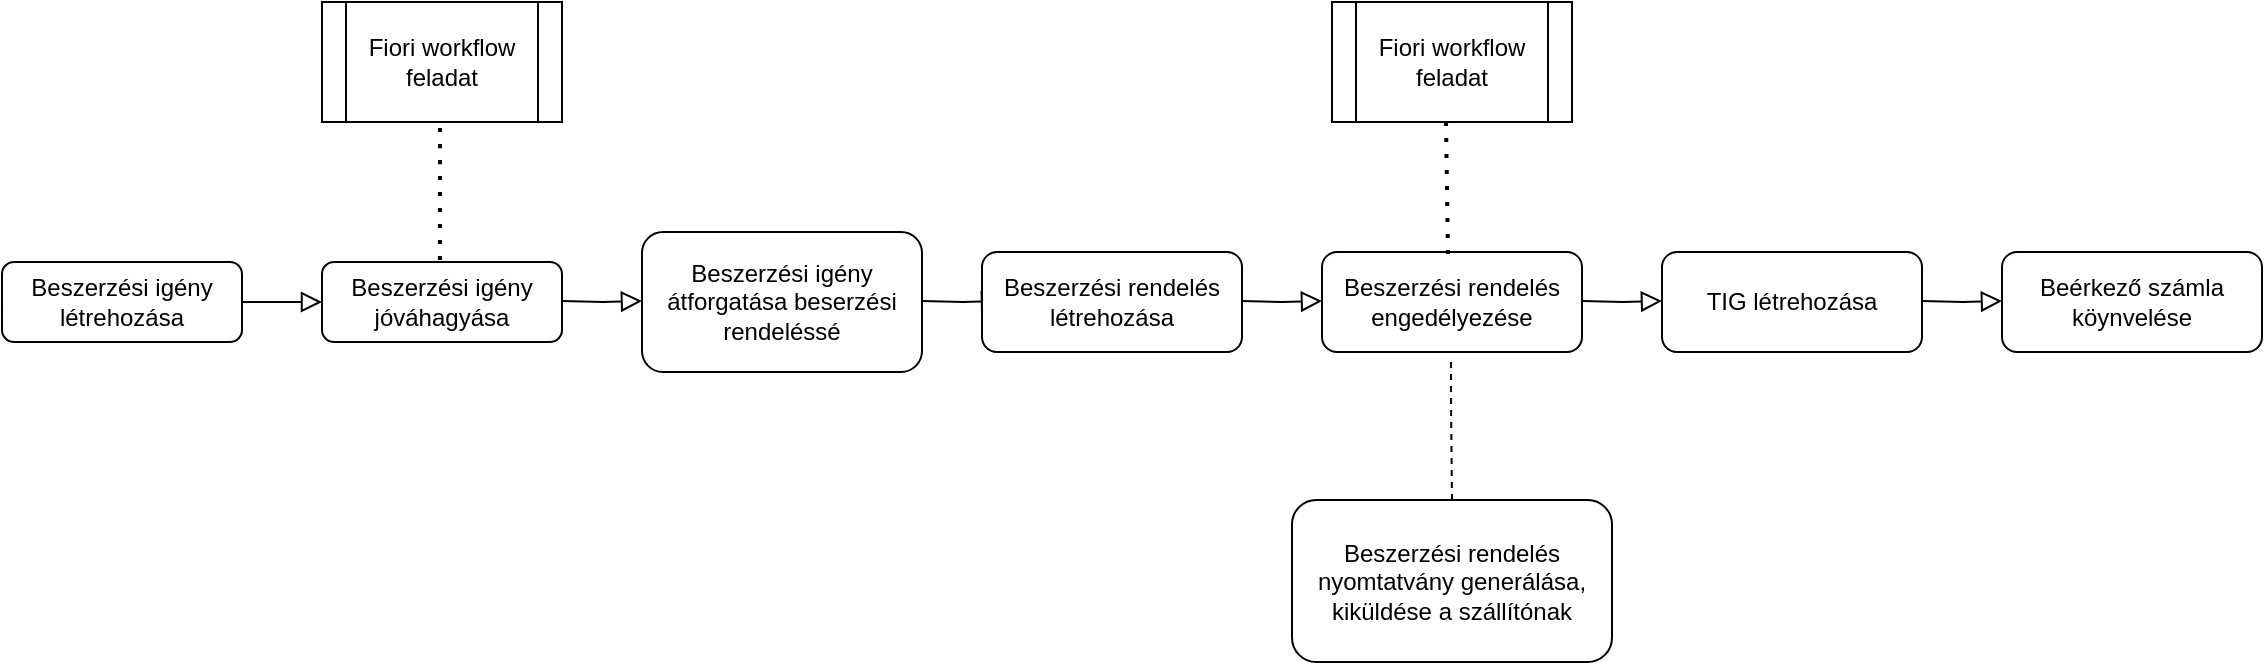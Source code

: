 <mxfile version="14.7.7" type="github">
  <diagram id="C5RBs43oDa-KdzZeNtuy" name="Page-1">
    <mxGraphModel dx="1108" dy="440" grid="1" gridSize="10" guides="1" tooltips="1" connect="1" arrows="1" fold="1" page="1" pageScale="1" pageWidth="1169" pageHeight="827" math="0" shadow="0">
      <root>
        <mxCell id="WIyWlLk6GJQsqaUBKTNV-0" />
        <mxCell id="WIyWlLk6GJQsqaUBKTNV-1" parent="WIyWlLk6GJQsqaUBKTNV-0" />
        <mxCell id="WIyWlLk6GJQsqaUBKTNV-2" value="" style="rounded=0;html=1;jettySize=auto;orthogonalLoop=1;fontSize=11;endArrow=block;endFill=0;endSize=8;strokeWidth=1;shadow=0;labelBackgroundColor=none;edgeStyle=orthogonalEdgeStyle;" parent="WIyWlLk6GJQsqaUBKTNV-1" source="WIyWlLk6GJQsqaUBKTNV-3" edge="1">
          <mxGeometry relative="1" as="geometry">
            <mxPoint x="170" y="290" as="targetPoint" />
          </mxGeometry>
        </mxCell>
        <mxCell id="WIyWlLk6GJQsqaUBKTNV-3" value="Beszerzési igény létrehozása" style="rounded=1;whiteSpace=wrap;html=1;fontSize=12;glass=0;strokeWidth=1;shadow=0;" parent="WIyWlLk6GJQsqaUBKTNV-1" vertex="1">
          <mxGeometry x="10" y="270" width="120" height="40" as="geometry" />
        </mxCell>
        <mxCell id="JDw_Z1B5sLUTi2Ja_XlJ-0" value="Beszerzési igény jóváhagyása" style="rounded=1;whiteSpace=wrap;html=1;fontSize=12;glass=0;strokeWidth=1;shadow=0;" vertex="1" parent="WIyWlLk6GJQsqaUBKTNV-1">
          <mxGeometry x="170" y="270" width="120" height="40" as="geometry" />
        </mxCell>
        <mxCell id="JDw_Z1B5sLUTi2Ja_XlJ-2" value="Beszerzési igény átforgatása beserzési rendeléssé" style="rounded=1;whiteSpace=wrap;html=1;fontSize=12;glass=0;strokeWidth=1;shadow=0;" vertex="1" parent="WIyWlLk6GJQsqaUBKTNV-1">
          <mxGeometry x="330" y="255" width="140" height="70" as="geometry" />
        </mxCell>
        <mxCell id="JDw_Z1B5sLUTi2Ja_XlJ-3" value="" style="rounded=0;html=1;jettySize=auto;orthogonalLoop=1;fontSize=11;endArrow=block;endFill=0;endSize=8;strokeWidth=1;shadow=0;labelBackgroundColor=none;edgeStyle=orthogonalEdgeStyle;" edge="1" parent="WIyWlLk6GJQsqaUBKTNV-1">
          <mxGeometry relative="1" as="geometry">
            <mxPoint x="290" y="289.5" as="sourcePoint" />
            <mxPoint x="330" y="289.5" as="targetPoint" />
          </mxGeometry>
        </mxCell>
        <mxCell id="JDw_Z1B5sLUTi2Ja_XlJ-4" value="" style="rounded=0;html=1;jettySize=auto;orthogonalLoop=1;fontSize=11;endArrow=block;endFill=0;endSize=8;strokeWidth=1;shadow=0;labelBackgroundColor=none;edgeStyle=orthogonalEdgeStyle;" edge="1" parent="WIyWlLk6GJQsqaUBKTNV-1">
          <mxGeometry relative="1" as="geometry">
            <mxPoint x="470" y="289.5" as="sourcePoint" />
            <mxPoint x="510" y="289.5" as="targetPoint" />
          </mxGeometry>
        </mxCell>
        <mxCell id="JDw_Z1B5sLUTi2Ja_XlJ-5" value="Beszerzési rendelés létrehozása" style="rounded=1;whiteSpace=wrap;html=1;fontSize=12;glass=0;strokeWidth=1;shadow=0;" vertex="1" parent="WIyWlLk6GJQsqaUBKTNV-1">
          <mxGeometry x="500" y="265" width="130" height="50" as="geometry" />
        </mxCell>
        <mxCell id="JDw_Z1B5sLUTi2Ja_XlJ-6" value="" style="rounded=0;html=1;jettySize=auto;orthogonalLoop=1;fontSize=11;endArrow=block;endFill=0;endSize=8;strokeWidth=1;shadow=0;labelBackgroundColor=none;edgeStyle=orthogonalEdgeStyle;" edge="1" parent="WIyWlLk6GJQsqaUBKTNV-1">
          <mxGeometry relative="1" as="geometry">
            <mxPoint x="630" y="289.5" as="sourcePoint" />
            <mxPoint x="670" y="289.5" as="targetPoint" />
          </mxGeometry>
        </mxCell>
        <mxCell id="JDw_Z1B5sLUTi2Ja_XlJ-7" value="&lt;div&gt;Beszerzési rendelés engedélyezése&lt;/div&gt;" style="rounded=1;whiteSpace=wrap;html=1;fontSize=12;glass=0;strokeWidth=1;shadow=0;" vertex="1" parent="WIyWlLk6GJQsqaUBKTNV-1">
          <mxGeometry x="670" y="265" width="130" height="50" as="geometry" />
        </mxCell>
        <mxCell id="JDw_Z1B5sLUTi2Ja_XlJ-8" value="TIG létrehozása" style="rounded=1;whiteSpace=wrap;html=1;fontSize=12;glass=0;strokeWidth=1;shadow=0;" vertex="1" parent="WIyWlLk6GJQsqaUBKTNV-1">
          <mxGeometry x="840" y="265" width="130" height="50" as="geometry" />
        </mxCell>
        <mxCell id="JDw_Z1B5sLUTi2Ja_XlJ-9" value="" style="rounded=0;html=1;jettySize=auto;orthogonalLoop=1;fontSize=11;endArrow=block;endFill=0;endSize=8;strokeWidth=1;shadow=0;labelBackgroundColor=none;edgeStyle=orthogonalEdgeStyle;" edge="1" parent="WIyWlLk6GJQsqaUBKTNV-1">
          <mxGeometry relative="1" as="geometry">
            <mxPoint x="970" y="289.5" as="sourcePoint" />
            <mxPoint x="1010" y="289.5" as="targetPoint" />
          </mxGeometry>
        </mxCell>
        <mxCell id="JDw_Z1B5sLUTi2Ja_XlJ-11" value="" style="rounded=0;html=1;jettySize=auto;orthogonalLoop=1;fontSize=11;endArrow=block;endFill=0;endSize=8;strokeWidth=1;shadow=0;labelBackgroundColor=none;edgeStyle=orthogonalEdgeStyle;" edge="1" parent="WIyWlLk6GJQsqaUBKTNV-1">
          <mxGeometry relative="1" as="geometry">
            <mxPoint x="800" y="289.5" as="sourcePoint" />
            <mxPoint x="840" y="289.5" as="targetPoint" />
          </mxGeometry>
        </mxCell>
        <mxCell id="JDw_Z1B5sLUTi2Ja_XlJ-12" value="&lt;div&gt;Beérkező számla köynvelése&lt;/div&gt;" style="rounded=1;whiteSpace=wrap;html=1;fontSize=12;glass=0;strokeWidth=1;shadow=0;" vertex="1" parent="WIyWlLk6GJQsqaUBKTNV-1">
          <mxGeometry x="1010" y="265" width="130" height="50" as="geometry" />
        </mxCell>
        <mxCell id="JDw_Z1B5sLUTi2Ja_XlJ-14" value="" style="endArrow=none;dashed=1;html=1;" edge="1" parent="WIyWlLk6GJQsqaUBKTNV-1">
          <mxGeometry width="50" height="50" relative="1" as="geometry">
            <mxPoint x="735" y="389" as="sourcePoint" />
            <mxPoint x="734.5" y="320" as="targetPoint" />
            <Array as="points">
              <mxPoint x="734.5" y="340" />
            </Array>
          </mxGeometry>
        </mxCell>
        <mxCell id="JDw_Z1B5sLUTi2Ja_XlJ-15" value="Beszerzési rendelés nyomtatvány generálása, kiküldése a szállítónak" style="rounded=1;whiteSpace=wrap;html=1;fontSize=12;glass=0;strokeWidth=1;shadow=0;" vertex="1" parent="WIyWlLk6GJQsqaUBKTNV-1">
          <mxGeometry x="655" y="389" width="160" height="81" as="geometry" />
        </mxCell>
        <mxCell id="JDw_Z1B5sLUTi2Ja_XlJ-16" value="Fiori workflow feladat" style="shape=process;whiteSpace=wrap;html=1;backgroundOutline=1;" vertex="1" parent="WIyWlLk6GJQsqaUBKTNV-1">
          <mxGeometry x="170" y="140" width="120" height="60" as="geometry" />
        </mxCell>
        <mxCell id="JDw_Z1B5sLUTi2Ja_XlJ-17" value="Fiori workflow feladat" style="shape=process;whiteSpace=wrap;html=1;backgroundOutline=1;" vertex="1" parent="WIyWlLk6GJQsqaUBKTNV-1">
          <mxGeometry x="675" y="140" width="120" height="60" as="geometry" />
        </mxCell>
        <mxCell id="JDw_Z1B5sLUTi2Ja_XlJ-18" value="" style="endArrow=none;dashed=1;html=1;dashPattern=1 3;strokeWidth=2;exitX=0.583;exitY=-0.025;exitDx=0;exitDy=0;exitPerimeter=0;" edge="1" parent="WIyWlLk6GJQsqaUBKTNV-1">
          <mxGeometry width="50" height="50" relative="1" as="geometry">
            <mxPoint x="228.96" y="269" as="sourcePoint" />
            <mxPoint x="229" y="200" as="targetPoint" />
            <Array as="points">
              <mxPoint x="229" y="240" />
              <mxPoint x="229" y="220" />
            </Array>
          </mxGeometry>
        </mxCell>
        <mxCell id="JDw_Z1B5sLUTi2Ja_XlJ-19" value="" style="endArrow=none;dashed=1;html=1;dashPattern=1 3;strokeWidth=2;exitX=0.623;exitY=0.02;exitDx=0;exitDy=0;exitPerimeter=0;" edge="1" parent="WIyWlLk6GJQsqaUBKTNV-1">
          <mxGeometry width="50" height="50" relative="1" as="geometry">
            <mxPoint x="732.99" y="266" as="sourcePoint" />
            <mxPoint x="732" y="200" as="targetPoint" />
          </mxGeometry>
        </mxCell>
      </root>
    </mxGraphModel>
  </diagram>
</mxfile>
